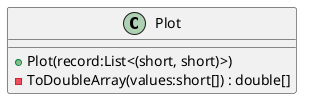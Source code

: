 @startuml
class Plot {
    + Plot(record:List<(short, short)>)
    - ToDoubleArray(values:short[]) : double[]
}
@enduml
